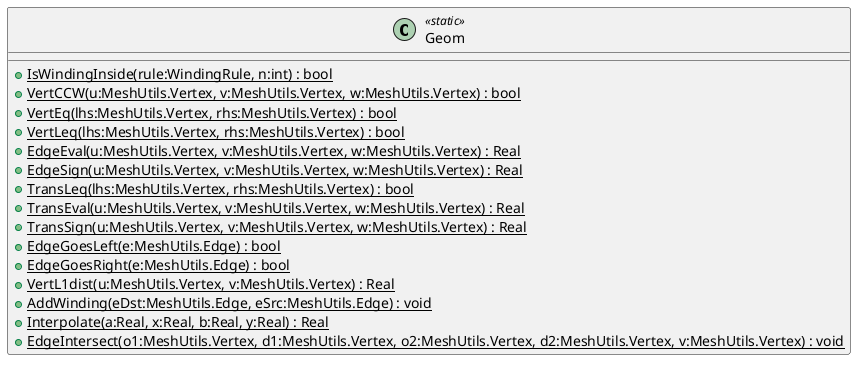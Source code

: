 @startuml
class Geom <<static>> {
    + {static} IsWindingInside(rule:WindingRule, n:int) : bool
    + {static} VertCCW(u:MeshUtils.Vertex, v:MeshUtils.Vertex, w:MeshUtils.Vertex) : bool
    + {static} VertEq(lhs:MeshUtils.Vertex, rhs:MeshUtils.Vertex) : bool
    + {static} VertLeq(lhs:MeshUtils.Vertex, rhs:MeshUtils.Vertex) : bool
    + {static} EdgeEval(u:MeshUtils.Vertex, v:MeshUtils.Vertex, w:MeshUtils.Vertex) : Real
    + {static} EdgeSign(u:MeshUtils.Vertex, v:MeshUtils.Vertex, w:MeshUtils.Vertex) : Real
    + {static} TransLeq(lhs:MeshUtils.Vertex, rhs:MeshUtils.Vertex) : bool
    + {static} TransEval(u:MeshUtils.Vertex, v:MeshUtils.Vertex, w:MeshUtils.Vertex) : Real
    + {static} TransSign(u:MeshUtils.Vertex, v:MeshUtils.Vertex, w:MeshUtils.Vertex) : Real
    + {static} EdgeGoesLeft(e:MeshUtils.Edge) : bool
    + {static} EdgeGoesRight(e:MeshUtils.Edge) : bool
    + {static} VertL1dist(u:MeshUtils.Vertex, v:MeshUtils.Vertex) : Real
    + {static} AddWinding(eDst:MeshUtils.Edge, eSrc:MeshUtils.Edge) : void
    + {static} Interpolate(a:Real, x:Real, b:Real, y:Real) : Real
    + {static} EdgeIntersect(o1:MeshUtils.Vertex, d1:MeshUtils.Vertex, o2:MeshUtils.Vertex, d2:MeshUtils.Vertex, v:MeshUtils.Vertex) : void
}
@enduml
